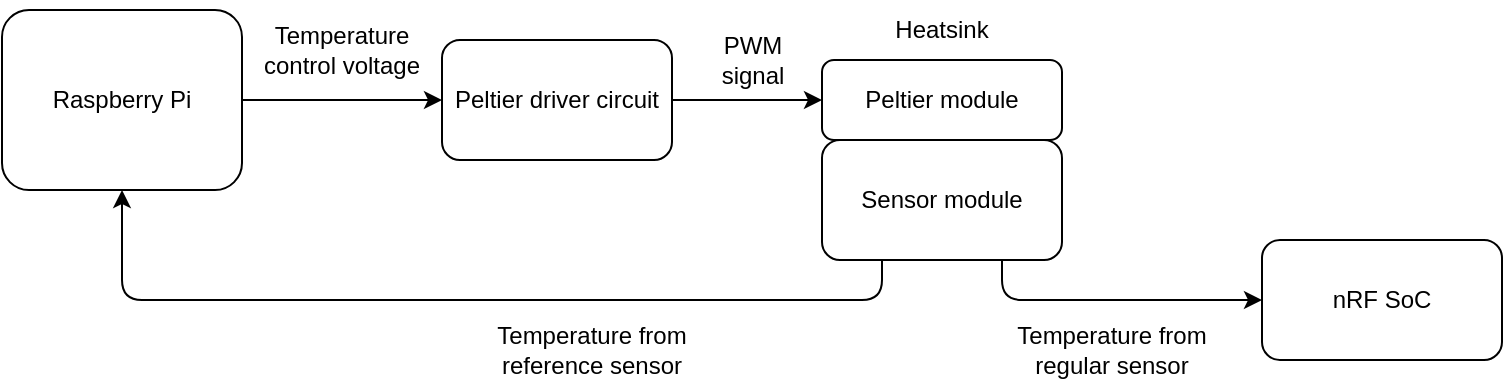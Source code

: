 <mxfile>
    <diagram id="Oh45U9oRLWQj5hecdBuH" name="Page-1">
        <mxGraphModel dx="1108" dy="784" grid="1" gridSize="10" guides="1" tooltips="1" connect="1" arrows="1" fold="1" page="1" pageScale="1" pageWidth="827" pageHeight="1169" math="0" shadow="0">
            <root>
                <mxCell id="0"/>
                <mxCell id="1" parent="0"/>
                <mxCell id="17" style="edgeStyle=none;html=1;exitX=1;exitY=0.5;exitDx=0;exitDy=0;entryX=0;entryY=0.5;entryDx=0;entryDy=0;" edge="1" parent="1" source="2" target="16">
                    <mxGeometry relative="1" as="geometry"/>
                </mxCell>
                <mxCell id="2" value="Raspberry Pi" style="rounded=1;whiteSpace=wrap;html=1;" vertex="1" parent="1">
                    <mxGeometry x="20" y="185" width="120" height="90" as="geometry"/>
                </mxCell>
                <mxCell id="7" style="edgeStyle=none;html=1;exitX=0.75;exitY=1;exitDx=0;exitDy=0;entryX=0;entryY=0.5;entryDx=0;entryDy=0;" edge="1" parent="1" source="3" target="5">
                    <mxGeometry relative="1" as="geometry">
                        <Array as="points">
                            <mxPoint x="520" y="330"/>
                        </Array>
                    </mxGeometry>
                </mxCell>
                <mxCell id="8" style="edgeStyle=none;html=1;exitX=0.25;exitY=1;exitDx=0;exitDy=0;entryX=0.5;entryY=1;entryDx=0;entryDy=0;" edge="1" parent="1" source="3" target="2">
                    <mxGeometry relative="1" as="geometry">
                        <Array as="points">
                            <mxPoint x="460" y="330"/>
                            <mxPoint x="80" y="330"/>
                        </Array>
                    </mxGeometry>
                </mxCell>
                <mxCell id="3" value="Sensor module" style="rounded=1;whiteSpace=wrap;html=1;" vertex="1" parent="1">
                    <mxGeometry x="430" y="250" width="120" height="60" as="geometry"/>
                </mxCell>
                <mxCell id="4" value="Peltier module" style="rounded=1;whiteSpace=wrap;html=1;" vertex="1" parent="1">
                    <mxGeometry x="430" y="210" width="120" height="40" as="geometry"/>
                </mxCell>
                <mxCell id="5" value="nRF SoC" style="rounded=1;whiteSpace=wrap;html=1;" vertex="1" parent="1">
                    <mxGeometry x="650" y="300" width="120" height="60" as="geometry"/>
                </mxCell>
                <mxCell id="9" value="Temperature control voltage" style="text;html=1;strokeColor=none;fillColor=none;align=center;verticalAlign=middle;whiteSpace=wrap;rounded=0;" vertex="1" parent="1">
                    <mxGeometry x="140" y="190" width="100" height="30" as="geometry"/>
                </mxCell>
                <mxCell id="11" value="Temperature from reference sensor" style="text;html=1;strokeColor=none;fillColor=none;align=center;verticalAlign=middle;whiteSpace=wrap;rounded=0;" vertex="1" parent="1">
                    <mxGeometry x="260" y="340" width="110" height="30" as="geometry"/>
                </mxCell>
                <mxCell id="13" value="Temperature from regular sensor" style="text;html=1;strokeColor=none;fillColor=none;align=center;verticalAlign=middle;whiteSpace=wrap;rounded=0;" vertex="1" parent="1">
                    <mxGeometry x="520" y="340" width="110" height="30" as="geometry"/>
                </mxCell>
                <mxCell id="14" value="Heatsink" style="text;html=1;strokeColor=none;fillColor=none;align=center;verticalAlign=middle;whiteSpace=wrap;rounded=0;" vertex="1" parent="1">
                    <mxGeometry x="440" y="180" width="100" height="30" as="geometry"/>
                </mxCell>
                <mxCell id="18" style="edgeStyle=none;html=1;exitX=1;exitY=0.5;exitDx=0;exitDy=0;entryX=0;entryY=0.5;entryDx=0;entryDy=0;" edge="1" parent="1" source="16" target="4">
                    <mxGeometry relative="1" as="geometry"/>
                </mxCell>
                <mxCell id="16" value="Peltier driver circuit" style="rounded=1;whiteSpace=wrap;html=1;" vertex="1" parent="1">
                    <mxGeometry x="240" y="200" width="115" height="60" as="geometry"/>
                </mxCell>
                <mxCell id="20" value="PWM &lt;br&gt;signal" style="text;html=1;align=center;verticalAlign=middle;resizable=0;points=[];autosize=1;strokeColor=none;fillColor=none;" vertex="1" parent="1">
                    <mxGeometry x="370" y="190" width="50" height="40" as="geometry"/>
                </mxCell>
            </root>
        </mxGraphModel>
    </diagram>
</mxfile>